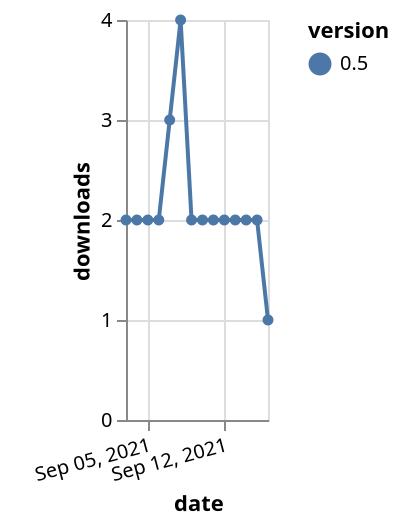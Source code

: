 {"$schema": "https://vega.github.io/schema/vega-lite/v5.json", "description": "A simple bar chart with embedded data.", "data": {"values": [{"date": "2021-09-03", "total": 9106, "delta": 2, "version": "0.5"}, {"date": "2021-09-04", "total": 9108, "delta": 2, "version": "0.5"}, {"date": "2021-09-05", "total": 9110, "delta": 2, "version": "0.5"}, {"date": "2021-09-06", "total": 9112, "delta": 2, "version": "0.5"}, {"date": "2021-09-07", "total": 9115, "delta": 3, "version": "0.5"}, {"date": "2021-09-08", "total": 9119, "delta": 4, "version": "0.5"}, {"date": "2021-09-09", "total": 9121, "delta": 2, "version": "0.5"}, {"date": "2021-09-10", "total": 9123, "delta": 2, "version": "0.5"}, {"date": "2021-09-11", "total": 9125, "delta": 2, "version": "0.5"}, {"date": "2021-09-12", "total": 9127, "delta": 2, "version": "0.5"}, {"date": "2021-09-13", "total": 9129, "delta": 2, "version": "0.5"}, {"date": "2021-09-14", "total": 9131, "delta": 2, "version": "0.5"}, {"date": "2021-09-15", "total": 9133, "delta": 2, "version": "0.5"}, {"date": "2021-09-16", "total": 9134, "delta": 1, "version": "0.5"}]}, "width": "container", "mark": {"type": "line", "point": {"filled": true}}, "encoding": {"x": {"field": "date", "type": "temporal", "timeUnit": "yearmonthdate", "title": "date", "axis": {"labelAngle": -15}}, "y": {"field": "delta", "type": "quantitative", "title": "downloads"}, "color": {"field": "version", "type": "nominal"}, "tooltip": {"field": "delta"}}}